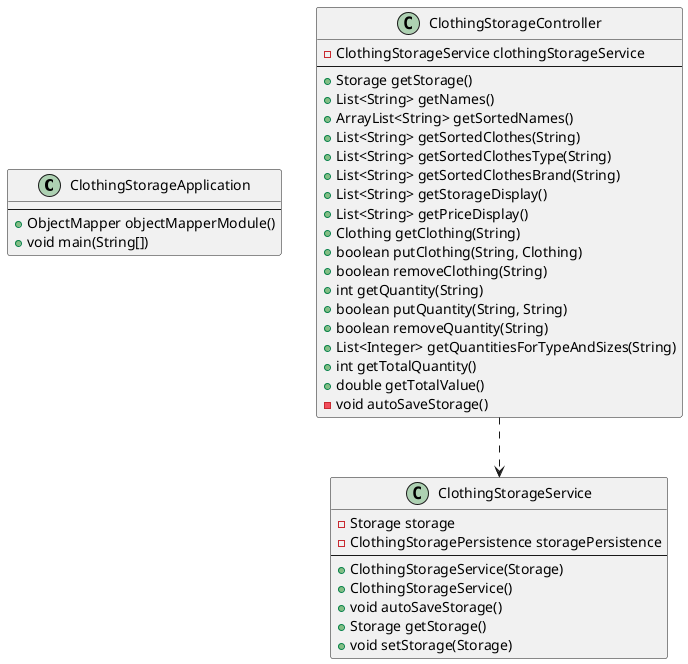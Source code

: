 @startuml restserver  

class ClothingStorageApplication
{
    --
    +ObjectMapper objectMapperModule()
    +void main(String[])
}

class ClothingStorageController
{
    -ClothingStorageService clothingStorageService
    --
    +Storage getStorage()
    +List<String> getNames()
    +ArrayList<String> getSortedNames()
    +List<String> getSortedClothes(String)
    +List<String> getSortedClothesType(String)
    +List<String> getSortedClothesBrand(String)
    +List<String> getStorageDisplay()
    +List<String> getPriceDisplay()
    +Clothing getClothing(String)
    +boolean putClothing(String, Clothing)
    +boolean removeClothing(String)
    +int getQuantity(String)
    +boolean putQuantity(String, String)
    +boolean removeQuantity(String)
    +List<Integer> getQuantitiesForTypeAndSizes(String)
    +int getTotalQuantity()
    +double getTotalValue()
    -void autoSaveStorage()
}

class ClothingStorageService
{
    -Storage storage
    -ClothingStoragePersistence storagePersistence
    --
    +ClothingStorageService(Storage)
    +ClothingStorageService()
    +void autoSaveStorage()
    +Storage getStorage()
    +void setStorage(Storage)
}

ClothingStorageController ..> ClothingStorageService

@enduml